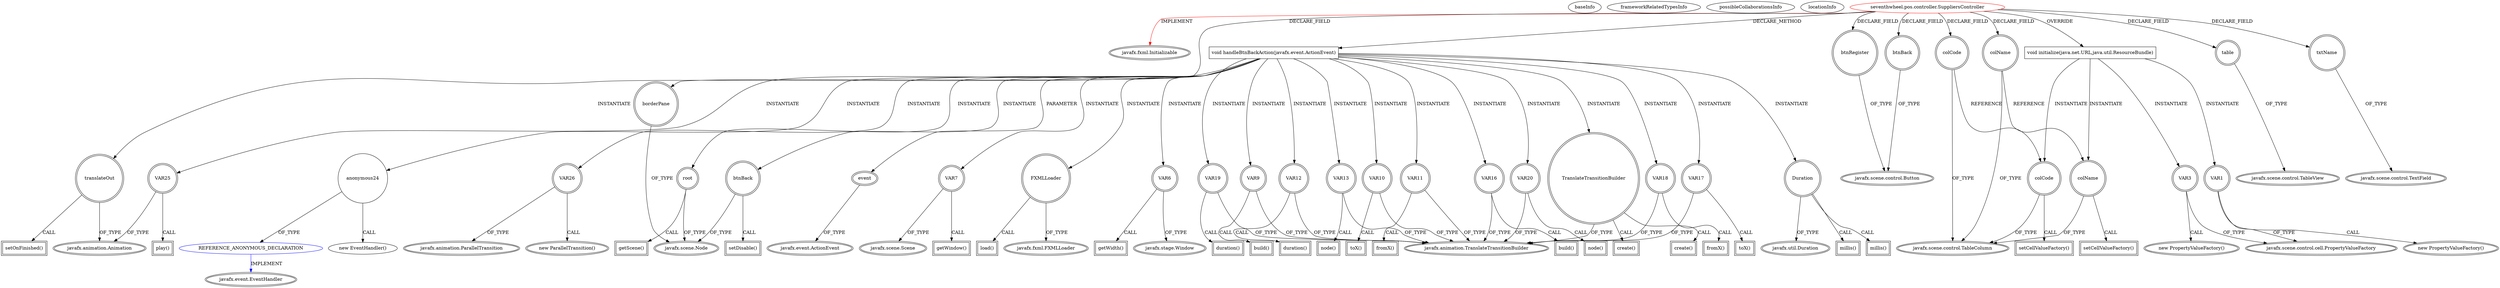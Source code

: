 digraph {
baseInfo[graphId=23,category="extension_graph",isAnonymous=false,possibleRelation=true]
frameworkRelatedTypesInfo[0="javafx.fxml.Initializable"]
possibleCollaborationsInfo[0="23~CLIENT_METHOD_DECLARATION-INSTANTIATION-~javafx.fxml.Initializable ~javafx.event.EventHandler ~false~true"]
locationInfo[projectName="7thwheel-medaka-chan",filePath="/7thwheel-medaka-chan/medaka-chan-master/src/seventhwheel/pos/controller/SuppliersController.java",contextSignature="SuppliersController",graphId="23"]
0[label="seventhwheel.pos.controller.SuppliersController",vertexType="ROOT_CLIENT_CLASS_DECLARATION",isFrameworkType=false,color=red]
1[label="javafx.fxml.Initializable",vertexType="FRAMEWORK_INTERFACE_TYPE",isFrameworkType=true,peripheries=2]
2[label="borderPane",vertexType="FIELD_DECLARATION",isFrameworkType=true,peripheries=2,shape=circle]
3[label="javafx.scene.Node",vertexType="FRAMEWORK_CLASS_TYPE",isFrameworkType=true,peripheries=2]
4[label="btnBack",vertexType="FIELD_DECLARATION",isFrameworkType=true,peripheries=2,shape=circle]
5[label="javafx.scene.control.Button",vertexType="FRAMEWORK_CLASS_TYPE",isFrameworkType=true,peripheries=2]
6[label="btnRegister",vertexType="FIELD_DECLARATION",isFrameworkType=true,peripheries=2,shape=circle]
8[label="colCode",vertexType="FIELD_DECLARATION",isFrameworkType=true,peripheries=2,shape=circle]
9[label="javafx.scene.control.TableColumn",vertexType="FRAMEWORK_CLASS_TYPE",isFrameworkType=true,peripheries=2]
10[label="colName",vertexType="FIELD_DECLARATION",isFrameworkType=true,peripheries=2,shape=circle]
12[label="table",vertexType="FIELD_DECLARATION",isFrameworkType=true,peripheries=2,shape=circle]
13[label="javafx.scene.control.TableView",vertexType="FRAMEWORK_CLASS_TYPE",isFrameworkType=true,peripheries=2]
14[label="txtName",vertexType="FIELD_DECLARATION",isFrameworkType=true,peripheries=2,shape=circle]
15[label="javafx.scene.control.TextField",vertexType="FRAMEWORK_CLASS_TYPE",isFrameworkType=true,peripheries=2]
16[label="void initialize(java.net.URL,java.util.ResourceBundle)",vertexType="OVERRIDING_METHOD_DECLARATION",isFrameworkType=false,shape=box]
17[label="colCode",vertexType="VARIABLE_EXPRESION",isFrameworkType=true,peripheries=2,shape=circle]
18[label="setCellValueFactory()",vertexType="INSIDE_CALL",isFrameworkType=true,peripheries=2,shape=box]
21[label="VAR1",vertexType="VARIABLE_EXPRESION",isFrameworkType=true,peripheries=2,shape=circle]
22[label="javafx.scene.control.cell.PropertyValueFactory",vertexType="FRAMEWORK_CLASS_TYPE",isFrameworkType=true,peripheries=2]
20[label="new PropertyValueFactory()",vertexType="CONSTRUCTOR_CALL",isFrameworkType=true,peripheries=2]
23[label="colName",vertexType="VARIABLE_EXPRESION",isFrameworkType=true,peripheries=2,shape=circle]
24[label="setCellValueFactory()",vertexType="INSIDE_CALL",isFrameworkType=true,peripheries=2,shape=box]
27[label="VAR3",vertexType="VARIABLE_EXPRESION",isFrameworkType=true,peripheries=2,shape=circle]
26[label="new PropertyValueFactory()",vertexType="CONSTRUCTOR_CALL",isFrameworkType=true,peripheries=2]
29[label="void handleBtnBackAction(javafx.event.ActionEvent)",vertexType="CLIENT_METHOD_DECLARATION",isFrameworkType=false,shape=box]
30[label="event",vertexType="PARAMETER_DECLARATION",isFrameworkType=true,peripheries=2]
31[label="javafx.event.ActionEvent",vertexType="FRAMEWORK_CLASS_TYPE",isFrameworkType=true,peripheries=2]
32[label="btnBack",vertexType="VARIABLE_EXPRESION",isFrameworkType=true,peripheries=2,shape=circle]
33[label="setDisable()",vertexType="INSIDE_CALL",isFrameworkType=true,peripheries=2,shape=box]
35[label="FXMLLoader",vertexType="VARIABLE_EXPRESION",isFrameworkType=true,peripheries=2,shape=circle]
37[label="javafx.fxml.FXMLLoader",vertexType="FRAMEWORK_CLASS_TYPE",isFrameworkType=true,peripheries=2]
36[label="load()",vertexType="INSIDE_CALL",isFrameworkType=true,peripheries=2,shape=box]
38[label="VAR6",vertexType="VARIABLE_EXPRESION",isFrameworkType=true,peripheries=2,shape=circle]
40[label="javafx.stage.Window",vertexType="FRAMEWORK_CLASS_TYPE",isFrameworkType=true,peripheries=2]
39[label="getWidth()",vertexType="INSIDE_CALL",isFrameworkType=true,peripheries=2,shape=box]
41[label="VAR7",vertexType="VARIABLE_EXPRESION",isFrameworkType=true,peripheries=2,shape=circle]
43[label="javafx.scene.Scene",vertexType="FRAMEWORK_CLASS_TYPE",isFrameworkType=true,peripheries=2]
42[label="getWindow()",vertexType="INSIDE_CALL",isFrameworkType=true,peripheries=2,shape=box]
44[label="root",vertexType="VARIABLE_EXPRESION",isFrameworkType=true,peripheries=2,shape=circle]
45[label="getScene()",vertexType="INSIDE_CALL",isFrameworkType=true,peripheries=2,shape=box]
47[label="VAR9",vertexType="VARIABLE_EXPRESION",isFrameworkType=true,peripheries=2,shape=circle]
49[label="javafx.animation.TranslateTransitionBuilder",vertexType="FRAMEWORK_CLASS_TYPE",isFrameworkType=true,peripheries=2]
48[label="build()",vertexType="INSIDE_CALL",isFrameworkType=true,peripheries=2,shape=box]
50[label="VAR10",vertexType="VARIABLE_EXPRESION",isFrameworkType=true,peripheries=2,shape=circle]
51[label="toX()",vertexType="INSIDE_CALL",isFrameworkType=true,peripheries=2,shape=box]
53[label="VAR11",vertexType="VARIABLE_EXPRESION",isFrameworkType=true,peripheries=2,shape=circle]
54[label="fromX()",vertexType="INSIDE_CALL",isFrameworkType=true,peripheries=2,shape=box]
56[label="VAR12",vertexType="VARIABLE_EXPRESION",isFrameworkType=true,peripheries=2,shape=circle]
57[label="duration()",vertexType="INSIDE_CALL",isFrameworkType=true,peripheries=2,shape=box]
59[label="VAR13",vertexType="VARIABLE_EXPRESION",isFrameworkType=true,peripheries=2,shape=circle]
60[label="node()",vertexType="INSIDE_CALL",isFrameworkType=true,peripheries=2,shape=box]
62[label="TranslateTransitionBuilder",vertexType="VARIABLE_EXPRESION",isFrameworkType=true,peripheries=2,shape=circle]
63[label="create()",vertexType="INSIDE_CALL",isFrameworkType=true,peripheries=2,shape=box]
65[label="Duration",vertexType="VARIABLE_EXPRESION",isFrameworkType=true,peripheries=2,shape=circle]
67[label="javafx.util.Duration",vertexType="FRAMEWORK_CLASS_TYPE",isFrameworkType=true,peripheries=2]
66[label="millis()",vertexType="INSIDE_CALL",isFrameworkType=true,peripheries=2,shape=box]
68[label="VAR16",vertexType="VARIABLE_EXPRESION",isFrameworkType=true,peripheries=2,shape=circle]
69[label="build()",vertexType="INSIDE_CALL",isFrameworkType=true,peripheries=2,shape=box]
71[label="VAR17",vertexType="VARIABLE_EXPRESION",isFrameworkType=true,peripheries=2,shape=circle]
72[label="toX()",vertexType="INSIDE_CALL",isFrameworkType=true,peripheries=2,shape=box]
74[label="VAR18",vertexType="VARIABLE_EXPRESION",isFrameworkType=true,peripheries=2,shape=circle]
75[label="fromX()",vertexType="INSIDE_CALL",isFrameworkType=true,peripheries=2,shape=box]
77[label="VAR19",vertexType="VARIABLE_EXPRESION",isFrameworkType=true,peripheries=2,shape=circle]
78[label="duration()",vertexType="INSIDE_CALL",isFrameworkType=true,peripheries=2,shape=box]
80[label="VAR20",vertexType="VARIABLE_EXPRESION",isFrameworkType=true,peripheries=2,shape=circle]
81[label="node()",vertexType="INSIDE_CALL",isFrameworkType=true,peripheries=2,shape=box]
84[label="create()",vertexType="INSIDE_CALL",isFrameworkType=true,peripheries=2,shape=box]
86[label="millis()",vertexType="INSIDE_CALL",isFrameworkType=true,peripheries=2,shape=box]
87[label="translateOut",vertexType="VARIABLE_EXPRESION",isFrameworkType=true,peripheries=2,shape=circle]
89[label="javafx.animation.Animation",vertexType="FRAMEWORK_CLASS_TYPE",isFrameworkType=true,peripheries=2]
88[label="setOnFinished()",vertexType="INSIDE_CALL",isFrameworkType=true,peripheries=2,shape=box]
91[label="anonymous24",vertexType="VARIABLE_EXPRESION",isFrameworkType=false,shape=circle]
92[label="REFERENCE_ANONYMOUS_DECLARATION",vertexType="REFERENCE_ANONYMOUS_DECLARATION",isFrameworkType=false,color=blue]
93[label="javafx.event.EventHandler",vertexType="FRAMEWORK_INTERFACE_TYPE",isFrameworkType=true,peripheries=2]
90[label="new EventHandler()",vertexType="CONSTRUCTOR_CALL",isFrameworkType=false]
94[label="VAR25",vertexType="VARIABLE_EXPRESION",isFrameworkType=true,peripheries=2,shape=circle]
95[label="play()",vertexType="INSIDE_CALL",isFrameworkType=true,peripheries=2,shape=box]
98[label="VAR26",vertexType="VARIABLE_EXPRESION",isFrameworkType=true,peripheries=2,shape=circle]
99[label="javafx.animation.ParallelTransition",vertexType="FRAMEWORK_CLASS_TYPE",isFrameworkType=true,peripheries=2]
97[label="new ParallelTransition()",vertexType="CONSTRUCTOR_CALL",isFrameworkType=true,peripheries=2]
0->1[label="IMPLEMENT",color=red]
0->2[label="DECLARE_FIELD"]
2->3[label="OF_TYPE"]
0->4[label="DECLARE_FIELD"]
4->5[label="OF_TYPE"]
0->6[label="DECLARE_FIELD"]
6->5[label="OF_TYPE"]
0->8[label="DECLARE_FIELD"]
8->9[label="OF_TYPE"]
0->10[label="DECLARE_FIELD"]
10->9[label="OF_TYPE"]
0->12[label="DECLARE_FIELD"]
12->13[label="OF_TYPE"]
0->14[label="DECLARE_FIELD"]
14->15[label="OF_TYPE"]
0->16[label="OVERRIDE"]
16->17[label="INSTANTIATE"]
8->17[label="REFERENCE"]
17->9[label="OF_TYPE"]
17->18[label="CALL"]
16->21[label="INSTANTIATE"]
21->22[label="OF_TYPE"]
21->20[label="CALL"]
16->23[label="INSTANTIATE"]
10->23[label="REFERENCE"]
23->9[label="OF_TYPE"]
23->24[label="CALL"]
16->27[label="INSTANTIATE"]
27->22[label="OF_TYPE"]
27->26[label="CALL"]
0->29[label="DECLARE_METHOD"]
30->31[label="OF_TYPE"]
29->30[label="PARAMETER"]
29->32[label="INSTANTIATE"]
32->3[label="OF_TYPE"]
32->33[label="CALL"]
29->35[label="INSTANTIATE"]
35->37[label="OF_TYPE"]
35->36[label="CALL"]
29->38[label="INSTANTIATE"]
38->40[label="OF_TYPE"]
38->39[label="CALL"]
29->41[label="INSTANTIATE"]
41->43[label="OF_TYPE"]
41->42[label="CALL"]
29->44[label="INSTANTIATE"]
44->3[label="OF_TYPE"]
44->45[label="CALL"]
29->47[label="INSTANTIATE"]
47->49[label="OF_TYPE"]
47->48[label="CALL"]
29->50[label="INSTANTIATE"]
50->49[label="OF_TYPE"]
50->51[label="CALL"]
29->53[label="INSTANTIATE"]
53->49[label="OF_TYPE"]
53->54[label="CALL"]
29->56[label="INSTANTIATE"]
56->49[label="OF_TYPE"]
56->57[label="CALL"]
29->59[label="INSTANTIATE"]
59->49[label="OF_TYPE"]
59->60[label="CALL"]
29->62[label="INSTANTIATE"]
62->49[label="OF_TYPE"]
62->63[label="CALL"]
29->65[label="INSTANTIATE"]
65->67[label="OF_TYPE"]
65->66[label="CALL"]
29->68[label="INSTANTIATE"]
68->49[label="OF_TYPE"]
68->69[label="CALL"]
29->71[label="INSTANTIATE"]
71->49[label="OF_TYPE"]
71->72[label="CALL"]
29->74[label="INSTANTIATE"]
74->49[label="OF_TYPE"]
74->75[label="CALL"]
29->77[label="INSTANTIATE"]
77->49[label="OF_TYPE"]
77->78[label="CALL"]
29->80[label="INSTANTIATE"]
80->49[label="OF_TYPE"]
80->81[label="CALL"]
62->84[label="CALL"]
65->86[label="CALL"]
29->87[label="INSTANTIATE"]
87->89[label="OF_TYPE"]
87->88[label="CALL"]
29->91[label="INSTANTIATE"]
92->93[label="IMPLEMENT",color=blue]
91->92[label="OF_TYPE"]
91->90[label="CALL"]
29->94[label="INSTANTIATE"]
94->89[label="OF_TYPE"]
94->95[label="CALL"]
29->98[label="INSTANTIATE"]
98->99[label="OF_TYPE"]
98->97[label="CALL"]
}
